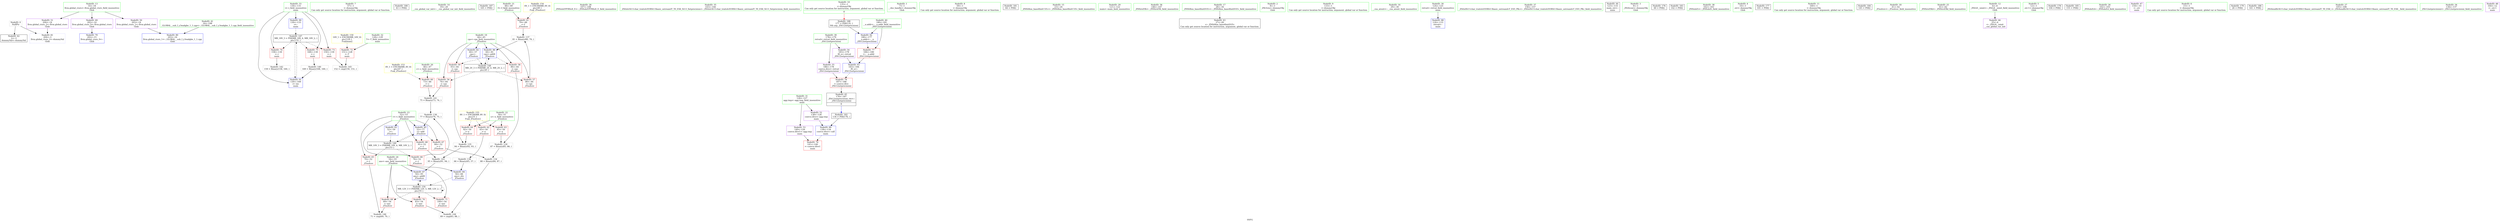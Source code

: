 digraph "SVFG" {
	label="SVFG";

	Node0x5637d9a44ce0 [shape=record,color=grey,label="{NodeID: 0\nNullPtr}"];
	Node0x5637d9a44ce0 -> Node0x5637d9a59310[style=solid];
	Node0x5637d9a44ce0 -> Node0x5637d9a5c430[style=solid];
	Node0x5637d9a5cbb0 [shape=record,color=blue,label="{NodeID: 90\n130\<--133\ni\<--\nmain\n}"];
	Node0x5637d9a5cbb0 -> Node0x5637d9a655c0[style=dashed];
	Node0x5637d9a572c0 [shape=record,color=green,label="{NodeID: 7\n57\<--1\n\<--dummyObj\nCan only get source location for instruction, argument, global var or function.}"];
	Node0x5637d9a6f420 [shape=record,color=black,label="{NodeID: 180\n63 = PHI()\n}"];
	Node0x5637d9a57950 [shape=record,color=green,label="{NodeID: 14\n19\<--20\n__cxx_global_var_init\<--__cxx_global_var_init_field_insensitive\n}"];
	Node0x5637d9a6fb80 [shape=record,color=black,label="{NodeID: 187\n165 = PHI()\n}"];
	Node0x5637d9a57ff0 [shape=record,color=green,label="{NodeID: 21\n48\<--49\nf\<--f_field_insensitive\n_Z5solvev\n}"];
	Node0x5637d9a57ff0 -> Node0x5637d9a5b390[style=solid];
	Node0x5637d9a58630 [shape=record,color=green,label="{NodeID: 28\n107\<--108\n_ZNSolsEPFRSoS_E\<--_ZNSolsEPFRSoS_E_field_insensitive\n}"];
	Node0x5637d9a58c70 [shape=record,color=green,label="{NodeID: 35\n143\<--144\n_ZStlsIcSt11char_traitsIcEERSt13basic_ostreamIT_T0_ES6_St13_Setprecision\<--_ZStlsIcSt11char_traitsIcEERSt13basic_ostreamIT_T0_ES6_St13_Setprecision_field_insensitive\n}"];
	Node0x5637d9a59310 [shape=record,color=black,label="{NodeID: 42\n2\<--3\ndummyVal\<--dummyVal\n}"];
	Node0x5637d9a5a940 [shape=record,color=purple,label="{NodeID: 49\n202\<--14\nllvm.global_ctors_0\<--llvm.global_ctors\nGlob }"];
	Node0x5637d9a5a940 -> Node0x5637d9a5c230[style=solid];
	Node0x5637d9a5a220 [shape=record,color=grey,label="{NodeID: 139\n87 = Binary(85, 86, )\n}"];
	Node0x5637d9a5a220 -> Node0x5637d9a5f8e0[style=solid];
	Node0x5637d9a5af80 [shape=record,color=red,label="{NodeID: 56\n74\<--44\n\<--cps\n_Z5solvev\n}"];
	Node0x5637d9a5af80 -> Node0x5637d9a5a520[style=solid];
	Node0x5637d9a612f0 [shape=record,color=grey,label="{NodeID: 146\n71 = cmp(69, 70, )\n}"];
	Node0x5637d9a5b530 [shape=record,color=red,label="{NodeID: 63\n85\<--50\n\<--x\n_Z5solvev\n}"];
	Node0x5637d9a5b530 -> Node0x5637d9a5a220[style=solid];
	Node0x5637d9a679e0 [shape=record,color=yellow,style=double,label="{NodeID: 153\n4V_1 = ENCHI(MR_4V_0)\npts\{47 \}\nFun[_Z5solvev]}"];
	Node0x5637d9a679e0 -> Node0x5637d9a5b2c0[style=dashed];
	Node0x5637d9a5bae0 [shape=record,color=red,label="{NodeID: 70\n83\<--54\n\<--ans\n_Z5solvev\n}"];
	Node0x5637d9a5bae0 -> Node0x5637d9a60ff0[style=solid];
	Node0x5637d9a5c090 [shape=record,color=red,label="{NodeID: 77\n184\<--180\n\<--__n.addr\n_ZSt12setprecisioni\n}"];
	Node0x5637d9a5c090 -> Node0x5637d9a5ce20[style=solid];
	Node0x5637d9a5c6d0 [shape=record,color=blue,label="{NodeID: 84\n54\<--66\nans\<--div\n_Z5solvev\n}"];
	Node0x5637d9a5c6d0 -> Node0x5637d9a664c0[style=dashed];
	Node0x5637d9a56540 [shape=record,color=green,label="{NodeID: 1\n7\<--1\n__dso_handle\<--dummyObj\nGlob }"];
	Node0x5637d9a5cc80 [shape=record,color=blue,label="{NodeID: 91\n130\<--169\ni\<--inc\nmain\n}"];
	Node0x5637d9a5cc80 -> Node0x5637d9a655c0[style=dashed];
	Node0x5637d9a57350 [shape=record,color=green,label="{NodeID: 8\n59\<--1\n\<--dummyObj\nCan only get source location for instruction, argument, global var or function.}"];
	Node0x5637d9a6f580 [shape=record,color=black,label="{NodeID: 181\n64 = PHI()\n}"];
	Node0x5637d9a57a50 [shape=record,color=green,label="{NodeID: 15\n23\<--24\n_ZNSt8ios_base4InitC1Ev\<--_ZNSt8ios_base4InitC1Ev_field_insensitive\n}"];
	Node0x5637d9a6fc50 [shape=record,color=black,label="{NodeID: 188\n177 = PHI(135, )\n0th arg _ZSt12setprecisioni }"];
	Node0x5637d9a6fc50 -> Node0x5637d9a5cd50[style=solid];
	Node0x5637d9a580c0 [shape=record,color=green,label="{NodeID: 22\n50\<--51\nx\<--x_field_insensitive\n_Z5solvev\n}"];
	Node0x5637d9a580c0 -> Node0x5637d9a5b460[style=solid];
	Node0x5637d9a580c0 -> Node0x5637d9a5b530[style=solid];
	Node0x5637d9a580c0 -> Node0x5637d9a5b600[style=solid];
	Node0x5637d9a58730 [shape=record,color=green,label="{NodeID: 29\n121\<--122\nmain\<--main_field_insensitive\n}"];
	Node0x5637d9a58d70 [shape=record,color=green,label="{NodeID: 36\n146\<--147\n_ZNSirsERi\<--_ZNSirsERi_field_insensitive\n}"];
	Node0x5637d9a59410 [shape=record,color=black,label="{NodeID: 43\n27\<--28\n\<--_ZNSt8ios_base4InitD1Ev\nCan only get source location for instruction, argument, global var or function.}"];
	Node0x5637d9a5aa40 [shape=record,color=purple,label="{NodeID: 50\n203\<--14\nllvm.global_ctors_1\<--llvm.global_ctors\nGlob }"];
	Node0x5637d9a5aa40 -> Node0x5637d9a5c330[style=solid];
	Node0x5637d9a5a3a0 [shape=record,color=grey,label="{NodeID: 140\n169 = Binary(168, 160, )\n}"];
	Node0x5637d9a5a3a0 -> Node0x5637d9a5cc80[style=solid];
	Node0x5637d9a5b050 [shape=record,color=red,label="{NodeID: 57\n80\<--44\n\<--cps\n_Z5solvev\n}"];
	Node0x5637d9a5b050 -> Node0x5637d9a5fd60[style=solid];
	Node0x5637d9a655c0 [shape=record,color=black,label="{NodeID: 147\nMR_18V_3 = PHI(MR_18V_4, MR_18V_2, )\npts\{131 \}\n}"];
	Node0x5637d9a655c0 -> Node0x5637d9a5bd50[style=dashed];
	Node0x5637d9a655c0 -> Node0x5637d9a5be20[style=dashed];
	Node0x5637d9a655c0 -> Node0x5637d9a5bef0[style=dashed];
	Node0x5637d9a655c0 -> Node0x5637d9a5cc80[style=dashed];
	Node0x5637d9a5b600 [shape=record,color=red,label="{NodeID: 64\n92\<--50\n\<--x\n_Z5solvev\n}"];
	Node0x5637d9a5b600 -> Node0x5637d9a5fa60[style=solid];
	Node0x5637d9a67ac0 [shape=record,color=yellow,style=double,label="{NodeID: 154\n6V_1 = ENCHI(MR_6V_0)\npts\{49 \}\nFun[_Z5solvev]}"];
	Node0x5637d9a67ac0 -> Node0x5637d9a5b390[style=dashed];
	Node0x5637d9a5bbb0 [shape=record,color=red,label="{NodeID: 71\n100\<--54\n\<--ans\n_Z5solvev\n}"];
	Node0x5637d9a5c160 [shape=record,color=red,label="{NodeID: 78\n187\<--186\n\<--coerce.dive\n_ZSt12setprecisioni\n}"];
	Node0x5637d9a5c160 -> Node0x5637d9a595e0[style=solid];
	Node0x5637d9a5c7a0 [shape=record,color=blue,label="{NodeID: 85\n52\<--77\nt\<--add\n_Z5solvev\n}"];
	Node0x5637d9a5c7a0 -> Node0x5637d9a5b870[style=dashed];
	Node0x5637d9a5c7a0 -> Node0x5637d9a5b940[style=dashed];
	Node0x5637d9a5c7a0 -> Node0x5637d9a65fc0[style=dashed];
	Node0x5637d9a565d0 [shape=record,color=green,label="{NodeID: 2\n8\<--1\n_ZSt3cin\<--dummyObj\nGlob }"];
	Node0x5637d9a5cd50 [shape=record,color=blue,label="{NodeID: 92\n180\<--177\n__n.addr\<--__n\n_ZSt12setprecisioni\n}"];
	Node0x5637d9a5cd50 -> Node0x5637d9a5c090[style=dashed];
	Node0x5637d9a57450 [shape=record,color=green,label="{NodeID: 9\n133\<--1\n\<--dummyObj\nCan only get source location for instruction, argument, global var or function.}"];
	Node0x5637d9a6f650 [shape=record,color=black,label="{NodeID: 182\n134 = PHI(176, )\n}"];
	Node0x5637d9a6f650 -> Node0x5637d9a5cae0[style=solid];
	Node0x5637d9a57b50 [shape=record,color=green,label="{NodeID: 16\n29\<--30\n__cxa_atexit\<--__cxa_atexit_field_insensitive\n}"];
	Node0x5637d9a58190 [shape=record,color=green,label="{NodeID: 23\n52\<--53\nt\<--t_field_insensitive\n_Z5solvev\n}"];
	Node0x5637d9a58190 -> Node0x5637d9a5b6d0[style=solid];
	Node0x5637d9a58190 -> Node0x5637d9a5b7a0[style=solid];
	Node0x5637d9a58190 -> Node0x5637d9a5b870[style=solid];
	Node0x5637d9a58190 -> Node0x5637d9a5b940[style=solid];
	Node0x5637d9a58190 -> Node0x5637d9a5c600[style=solid];
	Node0x5637d9a58190 -> Node0x5637d9a5c7a0[style=solid];
	Node0x5637d9a58830 [shape=record,color=green,label="{NodeID: 30\n124\<--125\nretval\<--retval_field_insensitive\nmain\n}"];
	Node0x5637d9a58830 -> Node0x5637d9a5ca10[style=solid];
	Node0x5637d9a58e70 [shape=record,color=green,label="{NodeID: 37\n156\<--157\n_ZStlsISt11char_traitsIcEERSt13basic_ostreamIcT_ES5_PKc\<--_ZStlsISt11char_traitsIcEERSt13basic_ostreamIcT_ES5_PKc_field_insensitive\n}"];
	Node0x5637d9a59510 [shape=record,color=black,label="{NodeID: 44\n123\<--133\nmain_ret\<--\nmain\n}"];
	Node0x5637d9a5f8e0 [shape=record,color=grey,label="{NodeID: 134\n88 = Binary(84, 87, )\n}"];
	Node0x5637d9a5f8e0 -> Node0x5637d9a60ff0[style=solid];
	Node0x5637d9a5ab40 [shape=record,color=purple,label="{NodeID: 51\n204\<--14\nllvm.global_ctors_2\<--llvm.global_ctors\nGlob }"];
	Node0x5637d9a5ab40 -> Node0x5637d9a5c430[style=solid];
	Node0x5637d9a5a520 [shape=record,color=grey,label="{NodeID: 141\n75 = Binary(73, 74, )\n}"];
	Node0x5637d9a5a520 -> Node0x5637d9a5fbe0[style=solid];
	Node0x5637d9a5b120 [shape=record,color=red,label="{NodeID: 58\n86\<--44\n\<--cps\n_Z5solvev\n}"];
	Node0x5637d9a5b120 -> Node0x5637d9a5a220[style=solid];
	Node0x5637d9a65ac0 [shape=record,color=black,label="{NodeID: 148\nMR_2V_3 = PHI(MR_2V_4, MR_2V_2, )\npts\{45 \}\n}"];
	Node0x5637d9a65ac0 -> Node0x5637d9a5af80[style=dashed];
	Node0x5637d9a65ac0 -> Node0x5637d9a5b050[style=dashed];
	Node0x5637d9a65ac0 -> Node0x5637d9a5c870[style=dashed];
	Node0x5637d9a5b6d0 [shape=record,color=red,label="{NodeID: 65\n70\<--52\n\<--t\n_Z5solvev\n}"];
	Node0x5637d9a5b6d0 -> Node0x5637d9a612f0[style=solid];
	Node0x5637d9a67ba0 [shape=record,color=yellow,style=double,label="{NodeID: 155\n8V_1 = ENCHI(MR_8V_0)\npts\{51 \}\nFun[_Z5solvev]}"];
	Node0x5637d9a67ba0 -> Node0x5637d9a5b460[style=dashed];
	Node0x5637d9a67ba0 -> Node0x5637d9a5b530[style=dashed];
	Node0x5637d9a67ba0 -> Node0x5637d9a5b600[style=dashed];
	Node0x5637d9a5bc80 [shape=record,color=red,label="{NodeID: 72\n151\<--128\n\<--T\nmain\n}"];
	Node0x5637d9a5bc80 -> Node0x5637d9a61170[style=solid];
	Node0x5637d9a5c230 [shape=record,color=blue,label="{NodeID: 79\n202\<--15\nllvm.global_ctors_0\<--\nGlob }"];
	Node0x5637d9a5c870 [shape=record,color=blue,label="{NodeID: 86\n44\<--81\ncps\<--add4\n_Z5solvev\n}"];
	Node0x5637d9a5c870 -> Node0x5637d9a5b120[style=dashed];
	Node0x5637d9a5c870 -> Node0x5637d9a5b1f0[style=dashed];
	Node0x5637d9a5c870 -> Node0x5637d9a65ac0[style=dashed];
	Node0x5637d9a568d0 [shape=record,color=green,label="{NodeID: 3\n9\<--1\n_ZSt4cout\<--dummyObj\nGlob }"];
	Node0x5637d9a6ea00 [shape=record,color=black,label="{NodeID: 176\n60 = PHI()\n}"];
	Node0x5637d9a5ce20 [shape=record,color=blue,label="{NodeID: 93\n183\<--184\n_M_n\<--\n_ZSt12setprecisioni\n}"];
	Node0x5637d9a5ce20 -> Node0x5637d9a5c160[style=dashed];
	Node0x5637d9a57550 [shape=record,color=green,label="{NodeID: 10\n135\<--1\n\<--dummyObj\nCan only get source location for instruction, argument, global var or function.|{<s0>8}}"];
	Node0x5637d9a57550:s0 -> Node0x5637d9a6fc50[style=solid,color=red];
	Node0x5637d9a6f810 [shape=record,color=black,label="{NodeID: 183\n142 = PHI()\n}"];
	Node0x5637d9a57c50 [shape=record,color=green,label="{NodeID: 17\n28\<--34\n_ZNSt8ios_base4InitD1Ev\<--_ZNSt8ios_base4InitD1Ev_field_insensitive\n}"];
	Node0x5637d9a57c50 -> Node0x5637d9a59410[style=solid];
	Node0x5637d9a58260 [shape=record,color=green,label="{NodeID: 24\n54\<--55\nans\<--ans_field_insensitive\n_Z5solvev\n}"];
	Node0x5637d9a58260 -> Node0x5637d9a5ba10[style=solid];
	Node0x5637d9a58260 -> Node0x5637d9a5bae0[style=solid];
	Node0x5637d9a58260 -> Node0x5637d9a5bbb0[style=solid];
	Node0x5637d9a58260 -> Node0x5637d9a5c6d0[style=solid];
	Node0x5637d9a58260 -> Node0x5637d9a5c940[style=solid];
	Node0x5637d9a58900 [shape=record,color=green,label="{NodeID: 31\n126\<--127\nagg.tmp\<--agg.tmp_field_insensitive\nmain\n}"];
	Node0x5637d9a58900 -> Node0x5637d9a5ac40[style=solid];
	Node0x5637d9a58900 -> Node0x5637d9a5ad10[style=solid];
	Node0x5637d9a58f70 [shape=record,color=green,label="{NodeID: 38\n162\<--163\n_ZNSolsEi\<--_ZNSolsEi_field_insensitive\n}"];
	Node0x5637d9a595e0 [shape=record,color=black,label="{NodeID: 45\n176\<--187\n_ZSt12setprecisioni_ret\<--\n_ZSt12setprecisioni\n|{<s0>8}}"];
	Node0x5637d9a595e0:s0 -> Node0x5637d9a6f650[style=solid,color=blue];
	Node0x5637d9a5fa60 [shape=record,color=grey,label="{NodeID: 135\n94 = Binary(92, 93, )\n}"];
	Node0x5637d9a5fa60 -> Node0x5637d9a60eb0[style=solid];
	Node0x5637d9a5ac40 [shape=record,color=purple,label="{NodeID: 52\n138\<--126\ncoerce.dive\<--agg.tmp\nmain\n}"];
	Node0x5637d9a5ac40 -> Node0x5637d9a5cae0[style=solid];
	Node0x5637d9a5a6a0 [shape=record,color=grey,label="{NodeID: 142\n159 = Binary(158, 160, )\n}"];
	Node0x5637d9a5b1f0 [shape=record,color=red,label="{NodeID: 59\n93\<--44\n\<--cps\n_Z5solvev\n}"];
	Node0x5637d9a5b1f0 -> Node0x5637d9a5fa60[style=solid];
	Node0x5637d9a65fc0 [shape=record,color=black,label="{NodeID: 149\nMR_10V_3 = PHI(MR_10V_4, MR_10V_2, )\npts\{53 \}\n}"];
	Node0x5637d9a65fc0 -> Node0x5637d9a5b6d0[style=dashed];
	Node0x5637d9a65fc0 -> Node0x5637d9a5b7a0[style=dashed];
	Node0x5637d9a65fc0 -> Node0x5637d9a5c7a0[style=dashed];
	Node0x5637d9a5b7a0 [shape=record,color=red,label="{NodeID: 66\n76\<--52\n\<--t\n_Z5solvev\n}"];
	Node0x5637d9a5b7a0 -> Node0x5637d9a5fbe0[style=solid];
	Node0x5637d9a5bd50 [shape=record,color=red,label="{NodeID: 73\n150\<--130\n\<--i\nmain\n}"];
	Node0x5637d9a5bd50 -> Node0x5637d9a61170[style=solid];
	Node0x5637d9a5c330 [shape=record,color=blue,label="{NodeID: 80\n203\<--16\nllvm.global_ctors_1\<--_GLOBAL__sub_I_y3eadgbe_1_1.cpp\nGlob }"];
	Node0x5637d9a5c940 [shape=record,color=blue,label="{NodeID: 87\n54\<--95\nans\<--add9\n_Z5solvev\n}"];
	Node0x5637d9a5c940 -> Node0x5637d9a664c0[style=dashed];
	Node0x5637d9a56960 [shape=record,color=green,label="{NodeID: 4\n10\<--1\n.str\<--dummyObj\nGlob }"];
	Node0x5637d98713e0 [shape=record,color=black,label="{NodeID: 177\n101 = PHI()\n}"];
	Node0x5637d9a57650 [shape=record,color=green,label="{NodeID: 11\n160\<--1\n\<--dummyObj\nCan only get source location for instruction, argument, global var or function.}"];
	Node0x5637d9a6f8e0 [shape=record,color=black,label="{NodeID: 184\n145 = PHI()\n}"];
	Node0x5637d9a57d50 [shape=record,color=green,label="{NodeID: 18\n41\<--42\n_Z5solvev\<--_Z5solvev_field_insensitive\n}"];
	Node0x5637d9a58330 [shape=record,color=green,label="{NodeID: 25\n61\<--62\n_ZNSirsERd\<--_ZNSirsERd_field_insensitive\n}"];
	Node0x5637d9a589d0 [shape=record,color=green,label="{NodeID: 32\n128\<--129\nT\<--T_field_insensitive\nmain\n}"];
	Node0x5637d9a589d0 -> Node0x5637d9a5bc80[style=solid];
	Node0x5637d9a59070 [shape=record,color=green,label="{NodeID: 39\n178\<--179\nretval\<--retval_field_insensitive\n_ZSt12setprecisioni\n}"];
	Node0x5637d9a59070 -> Node0x5637d9a5ade0[style=solid];
	Node0x5637d9a59070 -> Node0x5637d9a5aeb0[style=solid];
	Node0x5637d9a596b0 [shape=record,color=purple,label="{NodeID: 46\n25\<--4\n\<--_ZStL8__ioinit\n__cxx_global_var_init\n}"];
	Node0x5637d9a5fbe0 [shape=record,color=grey,label="{NodeID: 136\n77 = Binary(76, 75, )\n}"];
	Node0x5637d9a5fbe0 -> Node0x5637d9a5c7a0[style=solid];
	Node0x5637d9a5ad10 [shape=record,color=purple,label="{NodeID: 53\n140\<--126\ncoerce.dive1\<--agg.tmp\nmain\n}"];
	Node0x5637d9a5ad10 -> Node0x5637d9a5bfc0[style=solid];
	Node0x5637d9a60eb0 [shape=record,color=grey,label="{NodeID: 143\n95 = Binary(91, 94, )\n}"];
	Node0x5637d9a60eb0 -> Node0x5637d9a5c940[style=solid];
	Node0x5637d9a5b2c0 [shape=record,color=red,label="{NodeID: 60\n73\<--46\n\<--c\n_Z5solvev\n}"];
	Node0x5637d9a5b2c0 -> Node0x5637d9a5a520[style=solid];
	Node0x5637d9a664c0 [shape=record,color=black,label="{NodeID: 150\nMR_12V_3 = PHI(MR_12V_5, MR_12V_2, )\npts\{55 \}\n}"];
	Node0x5637d9a664c0 -> Node0x5637d9a5ba10[style=dashed];
	Node0x5637d9a664c0 -> Node0x5637d9a5bae0[style=dashed];
	Node0x5637d9a664c0 -> Node0x5637d9a5bbb0[style=dashed];
	Node0x5637d9a664c0 -> Node0x5637d9a5c940[style=dashed];
	Node0x5637d9a664c0 -> Node0x5637d9a664c0[style=dashed];
	Node0x5637d9a5b870 [shape=record,color=red,label="{NodeID: 67\n84\<--52\n\<--t\n_Z5solvev\n}"];
	Node0x5637d9a5b870 -> Node0x5637d9a5f8e0[style=solid];
	Node0x5637d9a5be20 [shape=record,color=red,label="{NodeID: 74\n158\<--130\n\<--i\nmain\n}"];
	Node0x5637d9a5be20 -> Node0x5637d9a5a6a0[style=solid];
	Node0x5637d9a5c430 [shape=record,color=blue, style = dotted,label="{NodeID: 81\n204\<--3\nllvm.global_ctors_2\<--dummyVal\nGlob }"];
	Node0x5637d9a5ca10 [shape=record,color=blue,label="{NodeID: 88\n124\<--133\nretval\<--\nmain\n}"];
	Node0x5637d9a569f0 [shape=record,color=green,label="{NodeID: 5\n12\<--1\n.str.1\<--dummyObj\nGlob }"];
	Node0x5637d9a6f280 [shape=record,color=black,label="{NodeID: 178\n104 = PHI()\n}"];
	Node0x5637d9a57750 [shape=record,color=green,label="{NodeID: 12\n4\<--6\n_ZStL8__ioinit\<--_ZStL8__ioinit_field_insensitive\nGlob }"];
	Node0x5637d9a57750 -> Node0x5637d9a596b0[style=solid];
	Node0x5637d9a6f9b0 [shape=record,color=black,label="{NodeID: 185\n155 = PHI()\n}"];
	Node0x5637d9a57e50 [shape=record,color=green,label="{NodeID: 19\n44\<--45\ncps\<--cps_field_insensitive\n_Z5solvev\n}"];
	Node0x5637d9a57e50 -> Node0x5637d9a5af80[style=solid];
	Node0x5637d9a57e50 -> Node0x5637d9a5b050[style=solid];
	Node0x5637d9a57e50 -> Node0x5637d9a5b120[style=solid];
	Node0x5637d9a57e50 -> Node0x5637d9a5b1f0[style=solid];
	Node0x5637d9a57e50 -> Node0x5637d9a5c530[style=solid];
	Node0x5637d9a57e50 -> Node0x5637d9a5c870[style=solid];
	Node0x5637d9a58430 [shape=record,color=green,label="{NodeID: 26\n102\<--103\n_ZNSolsEd\<--_ZNSolsEd_field_insensitive\n}"];
	Node0x5637d9a58aa0 [shape=record,color=green,label="{NodeID: 33\n130\<--131\ni\<--i_field_insensitive\nmain\n}"];
	Node0x5637d9a58aa0 -> Node0x5637d9a5bd50[style=solid];
	Node0x5637d9a58aa0 -> Node0x5637d9a5be20[style=solid];
	Node0x5637d9a58aa0 -> Node0x5637d9a5bef0[style=solid];
	Node0x5637d9a58aa0 -> Node0x5637d9a5cbb0[style=solid];
	Node0x5637d9a58aa0 -> Node0x5637d9a5cc80[style=solid];
	Node0x5637d9a59140 [shape=record,color=green,label="{NodeID: 40\n180\<--181\n__n.addr\<--__n.addr_field_insensitive\n_ZSt12setprecisioni\n}"];
	Node0x5637d9a59140 -> Node0x5637d9a5c090[style=solid];
	Node0x5637d9a59140 -> Node0x5637d9a5cd50[style=solid];
	Node0x5637d9a59780 [shape=record,color=purple,label="{NodeID: 47\n154\<--10\n\<--.str\nmain\n}"];
	Node0x5637d9a5fd60 [shape=record,color=grey,label="{NodeID: 137\n81 = Binary(80, 79, )\n}"];
	Node0x5637d9a5fd60 -> Node0x5637d9a5c870[style=solid];
	Node0x5637d9a5ade0 [shape=record,color=purple,label="{NodeID: 54\n183\<--178\n_M_n\<--retval\n_ZSt12setprecisioni\n}"];
	Node0x5637d9a5ade0 -> Node0x5637d9a5ce20[style=solid];
	Node0x5637d9a60ff0 [shape=record,color=grey,label="{NodeID: 144\n89 = cmp(83, 88, )\n}"];
	Node0x5637d9a5b390 [shape=record,color=red,label="{NodeID: 61\n79\<--48\n\<--f\n_Z5solvev\n}"];
	Node0x5637d9a5b390 -> Node0x5637d9a5fd60[style=solid];
	Node0x5637d9a5b940 [shape=record,color=red,label="{NodeID: 68\n91\<--52\n\<--t\n_Z5solvev\n}"];
	Node0x5637d9a5b940 -> Node0x5637d9a60eb0[style=solid];
	Node0x5637d9a5bef0 [shape=record,color=red,label="{NodeID: 75\n168\<--130\n\<--i\nmain\n}"];
	Node0x5637d9a5bef0 -> Node0x5637d9a5a3a0[style=solid];
	Node0x5637d9a5c530 [shape=record,color=blue,label="{NodeID: 82\n44\<--57\ncps\<--\n_Z5solvev\n}"];
	Node0x5637d9a5c530 -> Node0x5637d9a65ac0[style=dashed];
	Node0x5637d9a5cae0 [shape=record,color=blue,label="{NodeID: 89\n138\<--134\ncoerce.dive\<--call\nmain\n}"];
	Node0x5637d9a5cae0 -> Node0x5637d9a5bfc0[style=dashed];
	Node0x5637d9a56a80 [shape=record,color=green,label="{NodeID: 6\n15\<--1\n\<--dummyObj\nCan only get source location for instruction, argument, global var or function.}"];
	Node0x5637d9a6f350 [shape=record,color=black,label="{NodeID: 179\n26 = PHI()\n}"];
	Node0x5637d9a57850 [shape=record,color=green,label="{NodeID: 13\n14\<--18\nllvm.global_ctors\<--llvm.global_ctors_field_insensitive\nGlob }"];
	Node0x5637d9a57850 -> Node0x5637d9a5a940[style=solid];
	Node0x5637d9a57850 -> Node0x5637d9a5aa40[style=solid];
	Node0x5637d9a57850 -> Node0x5637d9a5ab40[style=solid];
	Node0x5637d9a6fa80 [shape=record,color=black,label="{NodeID: 186\n161 = PHI()\n}"];
	Node0x5637d9a57f20 [shape=record,color=green,label="{NodeID: 20\n46\<--47\nc\<--c_field_insensitive\n_Z5solvev\n}"];
	Node0x5637d9a57f20 -> Node0x5637d9a5b2c0[style=solid];
	Node0x5637d9a58530 [shape=record,color=green,label="{NodeID: 27\n105\<--106\n_ZSt4endlIcSt11char_traitsIcEERSt13basic_ostreamIT_T0_ES6_\<--_ZSt4endlIcSt11char_traitsIcEERSt13basic_ostreamIT_T0_ES6__field_insensitive\n}"];
	Node0x5637d9a58b70 [shape=record,color=green,label="{NodeID: 34\n136\<--137\n_ZSt12setprecisioni\<--_ZSt12setprecisioni_field_insensitive\n}"];
	Node0x5637d9a59210 [shape=record,color=green,label="{NodeID: 41\n16\<--198\n_GLOBAL__sub_I_y3eadgbe_1_1.cpp\<--_GLOBAL__sub_I_y3eadgbe_1_1.cpp_field_insensitive\n}"];
	Node0x5637d9a59210 -> Node0x5637d9a5c330[style=solid];
	Node0x5637d9a5a870 [shape=record,color=purple,label="{NodeID: 48\n164\<--12\n\<--.str.1\nmain\n}"];
	Node0x5637d9a5a0a0 [shape=record,color=grey,label="{NodeID: 138\n66 = Binary(65, 57, )\n}"];
	Node0x5637d9a5a0a0 -> Node0x5637d9a5c6d0[style=solid];
	Node0x5637d9a5aeb0 [shape=record,color=purple,label="{NodeID: 55\n186\<--178\ncoerce.dive\<--retval\n_ZSt12setprecisioni\n}"];
	Node0x5637d9a5aeb0 -> Node0x5637d9a5c160[style=solid];
	Node0x5637d9a61170 [shape=record,color=grey,label="{NodeID: 145\n152 = cmp(150, 151, )\n}"];
	Node0x5637d9a5b460 [shape=record,color=red,label="{NodeID: 62\n65\<--50\n\<--x\n_Z5solvev\n}"];
	Node0x5637d9a5b460 -> Node0x5637d9a5a0a0[style=solid];
	Node0x5637d9a5ba10 [shape=record,color=red,label="{NodeID: 69\n69\<--54\n\<--ans\n_Z5solvev\n}"];
	Node0x5637d9a5ba10 -> Node0x5637d9a612f0[style=solid];
	Node0x5637d9a67f50 [shape=record,color=yellow,style=double,label="{NodeID: 159\n16V_1 = ENCHI(MR_16V_0)\npts\{129 \}\nFun[main]}"];
	Node0x5637d9a67f50 -> Node0x5637d9a5bc80[style=dashed];
	Node0x5637d9a5bfc0 [shape=record,color=red,label="{NodeID: 76\n141\<--140\n\<--coerce.dive1\nmain\n}"];
	Node0x5637d9a5c600 [shape=record,color=blue,label="{NodeID: 83\n52\<--59\nt\<--\n_Z5solvev\n}"];
	Node0x5637d9a5c600 -> Node0x5637d9a65fc0[style=dashed];
}
